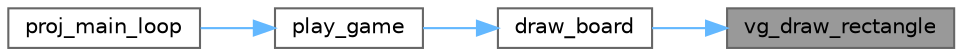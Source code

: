 digraph "vg_draw_rectangle"
{
 // LATEX_PDF_SIZE
  bgcolor="transparent";
  edge [fontname=Helvetica,fontsize=10,labelfontname=Helvetica,labelfontsize=10];
  node [fontname=Helvetica,fontsize=10,shape=box,height=0.2,width=0.4];
  rankdir="RL";
  Node1 [label="vg_draw_rectangle",height=0.2,width=0.4,color="gray40", fillcolor="grey60", style="filled", fontcolor="black",tooltip="Draws a rectangle on the screen."];
  Node1 -> Node2 [dir="back",color="steelblue1",style="solid"];
  Node2 [label="draw_board",height=0.2,width=0.4,color="grey40", fillcolor="white", style="filled",URL="$board_8c.html#a9156ff91f463b226d488145b185ae0c5",tooltip="Function that draws the game board."];
  Node2 -> Node3 [dir="back",color="steelblue1",style="solid"];
  Node3 [label="play_game",height=0.2,width=0.4,color="grey40", fillcolor="white", style="filled",URL="$game_8c.html#ae5c5488476ad939ec12809dfd4941fa9",tooltip="Plays the game with the given piece."];
  Node3 -> Node4 [dir="back",color="steelblue1",style="solid"];
  Node4 [label="proj_main_loop",height=0.2,width=0.4,color="grey40", fillcolor="white", style="filled",URL="$proj_8c.html#a2a16f651eccbd248e1ad3b3b924b143b",tooltip=" "];
}
